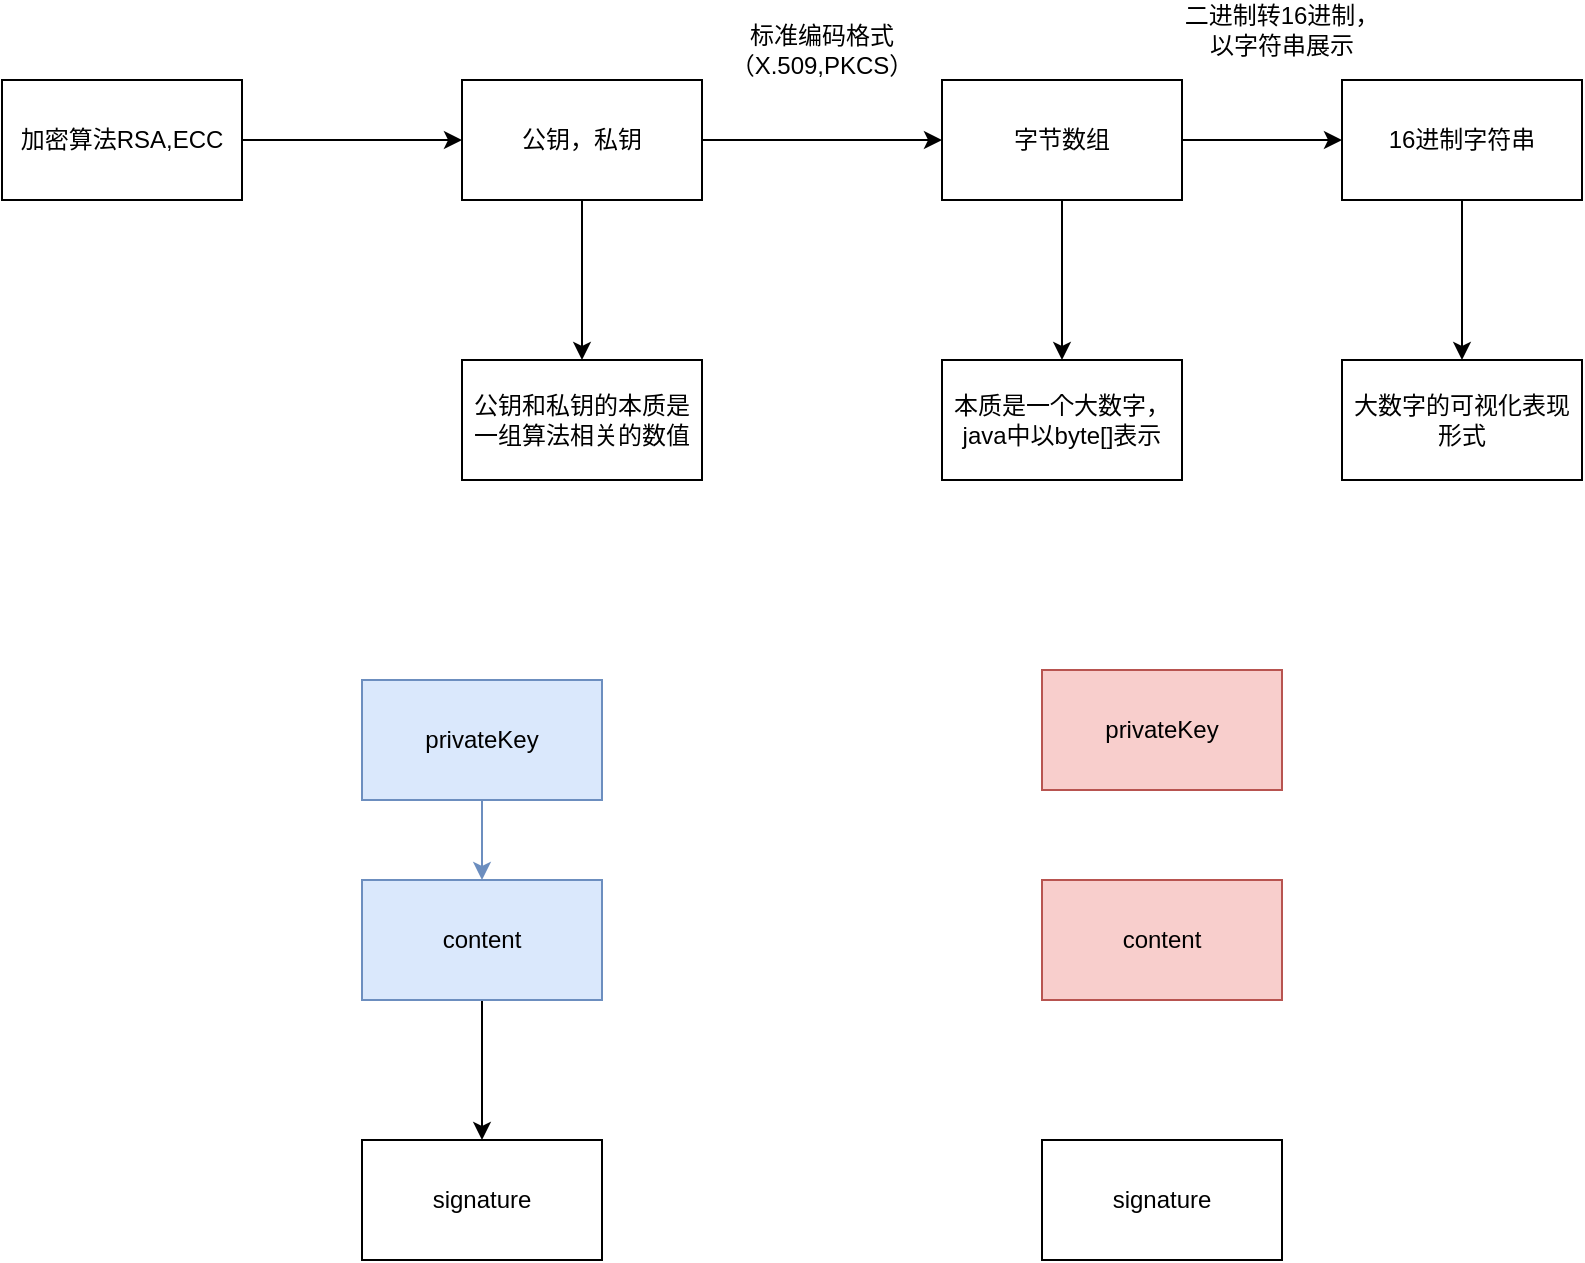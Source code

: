 <mxfile version="24.7.17">
  <diagram name="第 1 页" id="DHQ6xa-ULECi1vNcAjrM">
    <mxGraphModel dx="1050" dy="618" grid="1" gridSize="10" guides="1" tooltips="1" connect="1" arrows="1" fold="1" page="1" pageScale="1" pageWidth="827" pageHeight="1169" math="0" shadow="0">
      <root>
        <mxCell id="0" />
        <mxCell id="1" parent="0" />
        <mxCell id="AIPQKy2mKNSlmUIEbyn8-4" style="edgeStyle=orthogonalEdgeStyle;rounded=0;orthogonalLoop=1;jettySize=auto;html=1;entryX=0;entryY=0.5;entryDx=0;entryDy=0;" edge="1" parent="1" source="AIPQKy2mKNSlmUIEbyn8-1" target="AIPQKy2mKNSlmUIEbyn8-2">
          <mxGeometry relative="1" as="geometry" />
        </mxCell>
        <mxCell id="AIPQKy2mKNSlmUIEbyn8-1" value="加密算法RSA,ECC" style="rounded=0;whiteSpace=wrap;html=1;" vertex="1" parent="1">
          <mxGeometry x="130" y="260" width="120" height="60" as="geometry" />
        </mxCell>
        <mxCell id="AIPQKy2mKNSlmUIEbyn8-7" value="" style="edgeStyle=orthogonalEdgeStyle;rounded=0;orthogonalLoop=1;jettySize=auto;html=1;" edge="1" parent="1" source="AIPQKy2mKNSlmUIEbyn8-2" target="AIPQKy2mKNSlmUIEbyn8-6">
          <mxGeometry relative="1" as="geometry" />
        </mxCell>
        <mxCell id="AIPQKy2mKNSlmUIEbyn8-8" style="edgeStyle=orthogonalEdgeStyle;rounded=0;orthogonalLoop=1;jettySize=auto;html=1;entryX=0;entryY=0.5;entryDx=0;entryDy=0;" edge="1" parent="1" source="AIPQKy2mKNSlmUIEbyn8-2" target="AIPQKy2mKNSlmUIEbyn8-3">
          <mxGeometry relative="1" as="geometry" />
        </mxCell>
        <mxCell id="AIPQKy2mKNSlmUIEbyn8-2" value="公钥，私钥" style="rounded=0;whiteSpace=wrap;html=1;" vertex="1" parent="1">
          <mxGeometry x="360" y="260" width="120" height="60" as="geometry" />
        </mxCell>
        <mxCell id="AIPQKy2mKNSlmUIEbyn8-12" value="" style="edgeStyle=orthogonalEdgeStyle;rounded=0;orthogonalLoop=1;jettySize=auto;html=1;" edge="1" parent="1" source="AIPQKy2mKNSlmUIEbyn8-3" target="AIPQKy2mKNSlmUIEbyn8-11">
          <mxGeometry relative="1" as="geometry" />
        </mxCell>
        <mxCell id="AIPQKy2mKNSlmUIEbyn8-17" value="" style="edgeStyle=orthogonalEdgeStyle;rounded=0;orthogonalLoop=1;jettySize=auto;html=1;" edge="1" parent="1" source="AIPQKy2mKNSlmUIEbyn8-3" target="AIPQKy2mKNSlmUIEbyn8-16">
          <mxGeometry relative="1" as="geometry" />
        </mxCell>
        <mxCell id="AIPQKy2mKNSlmUIEbyn8-3" value="字节数组" style="rounded=0;whiteSpace=wrap;html=1;" vertex="1" parent="1">
          <mxGeometry x="600" y="260" width="120" height="60" as="geometry" />
        </mxCell>
        <mxCell id="AIPQKy2mKNSlmUIEbyn8-6" value="公钥和私钥的本质是一组算法相关的数值" style="whiteSpace=wrap;html=1;rounded=0;" vertex="1" parent="1">
          <mxGeometry x="360" y="400" width="120" height="60" as="geometry" />
        </mxCell>
        <mxCell id="AIPQKy2mKNSlmUIEbyn8-10" value="标准编码格式（X.509,PKCS）" style="text;html=1;align=center;verticalAlign=middle;whiteSpace=wrap;rounded=0;" vertex="1" parent="1">
          <mxGeometry x="510" y="230" width="60" height="30" as="geometry" />
        </mxCell>
        <mxCell id="AIPQKy2mKNSlmUIEbyn8-20" value="" style="edgeStyle=orthogonalEdgeStyle;rounded=0;orthogonalLoop=1;jettySize=auto;html=1;" edge="1" parent="1" source="AIPQKy2mKNSlmUIEbyn8-11" target="AIPQKy2mKNSlmUIEbyn8-19">
          <mxGeometry relative="1" as="geometry" />
        </mxCell>
        <mxCell id="AIPQKy2mKNSlmUIEbyn8-11" value="16进制字符串" style="rounded=0;whiteSpace=wrap;html=1;" vertex="1" parent="1">
          <mxGeometry x="800" y="260" width="120" height="60" as="geometry" />
        </mxCell>
        <mxCell id="AIPQKy2mKNSlmUIEbyn8-16" value="本质是一个大数字，&lt;div&gt;java中以byte[]表示&lt;/div&gt;" style="rounded=0;whiteSpace=wrap;html=1;" vertex="1" parent="1">
          <mxGeometry x="600" y="400" width="120" height="60" as="geometry" />
        </mxCell>
        <mxCell id="AIPQKy2mKNSlmUIEbyn8-18" value="二进制转16进制，以字符串展示" style="text;html=1;align=center;verticalAlign=middle;whiteSpace=wrap;rounded=0;" vertex="1" parent="1">
          <mxGeometry x="720" y="220" width="100" height="30" as="geometry" />
        </mxCell>
        <mxCell id="AIPQKy2mKNSlmUIEbyn8-19" value="大数字的可视化表现形式" style="rounded=0;whiteSpace=wrap;html=1;" vertex="1" parent="1">
          <mxGeometry x="800" y="400" width="120" height="60" as="geometry" />
        </mxCell>
        <mxCell id="AIPQKy2mKNSlmUIEbyn8-24" style="edgeStyle=orthogonalEdgeStyle;rounded=0;orthogonalLoop=1;jettySize=auto;html=1;entryX=0.5;entryY=0;entryDx=0;entryDy=0;fillColor=#dae8fc;strokeColor=#6c8ebf;" edge="1" parent="1" source="AIPQKy2mKNSlmUIEbyn8-21" target="AIPQKy2mKNSlmUIEbyn8-22">
          <mxGeometry relative="1" as="geometry" />
        </mxCell>
        <mxCell id="AIPQKy2mKNSlmUIEbyn8-21" value="privateKey" style="rounded=0;whiteSpace=wrap;html=1;fillColor=#dae8fc;strokeColor=#6c8ebf;" vertex="1" parent="1">
          <mxGeometry x="310" y="560" width="120" height="60" as="geometry" />
        </mxCell>
        <mxCell id="AIPQKy2mKNSlmUIEbyn8-25" style="edgeStyle=orthogonalEdgeStyle;rounded=0;orthogonalLoop=1;jettySize=auto;html=1;entryX=0.5;entryY=0;entryDx=0;entryDy=0;" edge="1" parent="1" source="AIPQKy2mKNSlmUIEbyn8-22" target="AIPQKy2mKNSlmUIEbyn8-23">
          <mxGeometry relative="1" as="geometry" />
        </mxCell>
        <mxCell id="AIPQKy2mKNSlmUIEbyn8-22" value="content" style="rounded=0;whiteSpace=wrap;html=1;fillColor=#dae8fc;strokeColor=#6c8ebf;" vertex="1" parent="1">
          <mxGeometry x="310" y="660" width="120" height="60" as="geometry" />
        </mxCell>
        <mxCell id="AIPQKy2mKNSlmUIEbyn8-23" value="signature" style="rounded=0;whiteSpace=wrap;html=1;" vertex="1" parent="1">
          <mxGeometry x="310" y="790" width="120" height="60" as="geometry" />
        </mxCell>
        <mxCell id="AIPQKy2mKNSlmUIEbyn8-26" value="content" style="rounded=0;whiteSpace=wrap;html=1;fillColor=#f8cecc;strokeColor=#b85450;" vertex="1" parent="1">
          <mxGeometry x="650" y="660" width="120" height="60" as="geometry" />
        </mxCell>
        <mxCell id="AIPQKy2mKNSlmUIEbyn8-27" value="signature" style="rounded=0;whiteSpace=wrap;html=1;" vertex="1" parent="1">
          <mxGeometry x="650" y="790" width="120" height="60" as="geometry" />
        </mxCell>
        <mxCell id="AIPQKy2mKNSlmUIEbyn8-28" value="privateKey" style="rounded=0;whiteSpace=wrap;html=1;fillColor=#f8cecc;strokeColor=#b85450;" vertex="1" parent="1">
          <mxGeometry x="650" y="555" width="120" height="60" as="geometry" />
        </mxCell>
      </root>
    </mxGraphModel>
  </diagram>
</mxfile>
